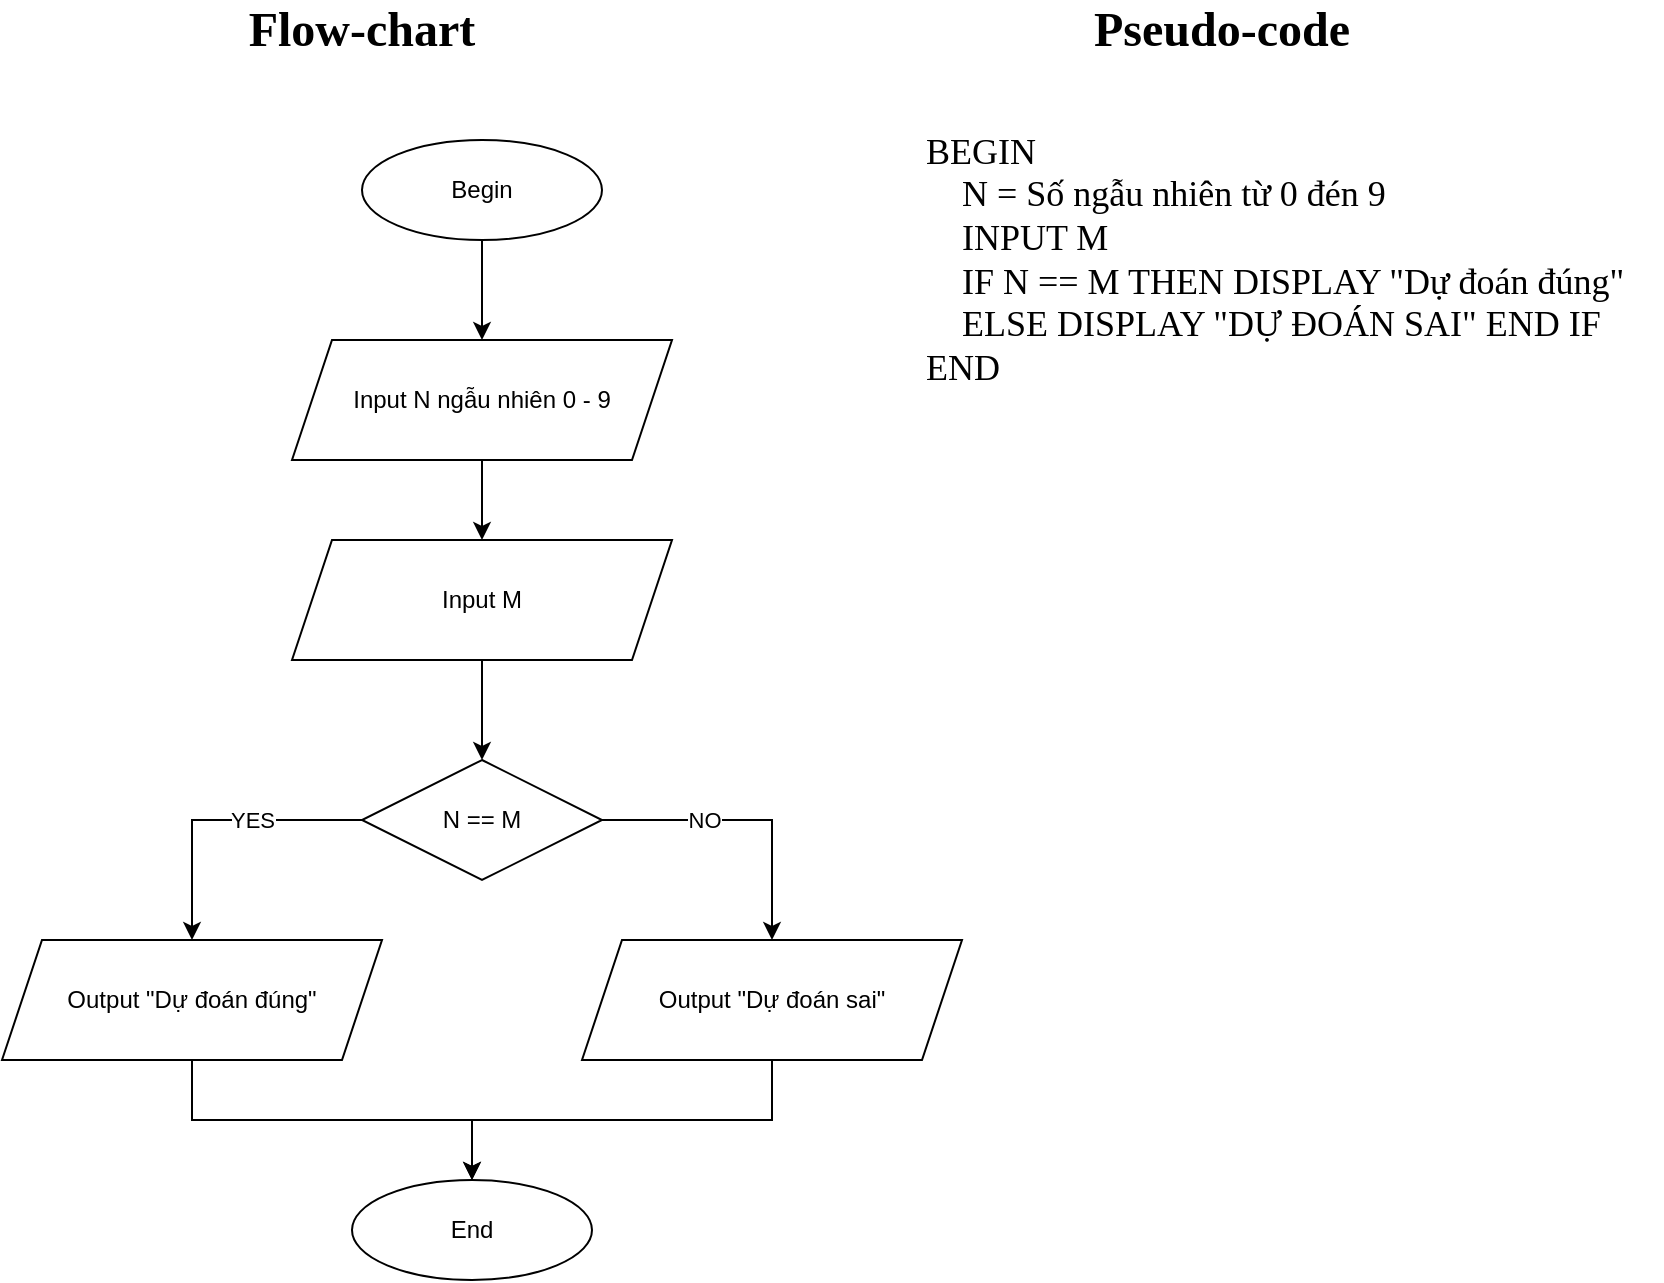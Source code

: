 <mxfile version="26.2.4">
  <diagram name="Page-1" id="RUYI1EMX9xIlgT_2Qkhy">
    <mxGraphModel grid="1" page="1" gridSize="10" guides="1" tooltips="1" connect="1" arrows="1" fold="1" pageScale="1" pageWidth="850" pageHeight="1100" math="0" shadow="0">
      <root>
        <mxCell id="0" />
        <mxCell id="1" parent="0" />
        <mxCell id="wbaNhf7xzRuQKyWg5way-1" value="Flow-chart" style="text;html=1;align=center;verticalAlign=middle;whiteSpace=wrap;rounded=0;fontFamily=Times New Roman;fontSize=24;fontStyle=1" vertex="1" parent="1">
          <mxGeometry x="120" y="50" width="160" height="30" as="geometry" />
        </mxCell>
        <mxCell id="wbaNhf7xzRuQKyWg5way-2" value="Pseudo-code" style="text;html=1;align=center;verticalAlign=middle;whiteSpace=wrap;rounded=0;fontFamily=Times New Roman;fontSize=24;fontStyle=1" vertex="1" parent="1">
          <mxGeometry x="550" y="50" width="160" height="30" as="geometry" />
        </mxCell>
        <mxCell id="wbaNhf7xzRuQKyWg5way-3" value="&lt;div&gt;BEGIN&lt;/div&gt;&lt;div&gt;&amp;nbsp; &amp;nbsp; N = Số ngẫu nhiên từ 0 đén 9&lt;/div&gt;&lt;div&gt;&amp;nbsp; &amp;nbsp; INPUT M&lt;/div&gt;&lt;div&gt;&amp;nbsp; &amp;nbsp; IF N == M THEN DISPLAY &quot;Dự đoán đúng&quot;&lt;/div&gt;&lt;div&gt;&amp;nbsp; &amp;nbsp; ELSE DISPLAY &quot;DỰ ĐOÁN SAI&quot; END IF&lt;/div&gt;&lt;div&gt;END&lt;/div&gt;" style="text;html=1;align=left;verticalAlign=middle;whiteSpace=wrap;rounded=0;fontFamily=Times New Roman;fontSize=18;" vertex="1" parent="1">
          <mxGeometry x="480" y="110" width="370" height="140" as="geometry" />
        </mxCell>
        <mxCell id="wbaNhf7xzRuQKyWg5way-11" style="edgeStyle=orthogonalEdgeStyle;rounded=0;orthogonalLoop=1;jettySize=auto;html=1;exitX=0.5;exitY=1;exitDx=0;exitDy=0;entryX=0.5;entryY=0;entryDx=0;entryDy=0;" edge="1" parent="1" source="wbaNhf7xzRuQKyWg5way-4" target="wbaNhf7xzRuQKyWg5way-6">
          <mxGeometry relative="1" as="geometry" />
        </mxCell>
        <mxCell id="wbaNhf7xzRuQKyWg5way-4" value="Begin" style="ellipse;whiteSpace=wrap;html=1;" vertex="1" parent="1">
          <mxGeometry x="200" y="120" width="120" height="50" as="geometry" />
        </mxCell>
        <mxCell id="wbaNhf7xzRuQKyWg5way-5" value="End" style="ellipse;whiteSpace=wrap;html=1;" vertex="1" parent="1">
          <mxGeometry x="195" y="640" width="120" height="50" as="geometry" />
        </mxCell>
        <mxCell id="wbaNhf7xzRuQKyWg5way-12" style="edgeStyle=orthogonalEdgeStyle;rounded=0;orthogonalLoop=1;jettySize=auto;html=1;exitX=0.5;exitY=1;exitDx=0;exitDy=0;entryX=0.5;entryY=0;entryDx=0;entryDy=0;" edge="1" parent="1" source="wbaNhf7xzRuQKyWg5way-6" target="wbaNhf7xzRuQKyWg5way-7">
          <mxGeometry relative="1" as="geometry" />
        </mxCell>
        <mxCell id="wbaNhf7xzRuQKyWg5way-6" value="Input N ngẫu nhiên 0 - 9" style="shape=parallelogram;perimeter=parallelogramPerimeter;whiteSpace=wrap;html=1;fixedSize=1;" vertex="1" parent="1">
          <mxGeometry x="165" y="220" width="190" height="60" as="geometry" />
        </mxCell>
        <mxCell id="wbaNhf7xzRuQKyWg5way-13" style="edgeStyle=orthogonalEdgeStyle;rounded=0;orthogonalLoop=1;jettySize=auto;html=1;exitX=0.5;exitY=1;exitDx=0;exitDy=0;entryX=0.5;entryY=0;entryDx=0;entryDy=0;" edge="1" parent="1" source="wbaNhf7xzRuQKyWg5way-7" target="wbaNhf7xzRuQKyWg5way-8">
          <mxGeometry relative="1" as="geometry" />
        </mxCell>
        <mxCell id="wbaNhf7xzRuQKyWg5way-7" value="Input M" style="shape=parallelogram;perimeter=parallelogramPerimeter;whiteSpace=wrap;html=1;fixedSize=1;" vertex="1" parent="1">
          <mxGeometry x="165" y="320" width="190" height="60" as="geometry" />
        </mxCell>
        <mxCell id="wbaNhf7xzRuQKyWg5way-16" style="edgeStyle=orthogonalEdgeStyle;rounded=0;orthogonalLoop=1;jettySize=auto;html=1;exitX=0;exitY=0.5;exitDx=0;exitDy=0;entryX=0.5;entryY=0;entryDx=0;entryDy=0;" edge="1" parent="1" source="wbaNhf7xzRuQKyWg5way-8" target="wbaNhf7xzRuQKyWg5way-9">
          <mxGeometry relative="1" as="geometry" />
        </mxCell>
        <mxCell id="wbaNhf7xzRuQKyWg5way-20" value="YES" style="edgeLabel;html=1;align=center;verticalAlign=middle;resizable=0;points=[];" connectable="0" vertex="1" parent="wbaNhf7xzRuQKyWg5way-16">
          <mxGeometry x="-0.241" relative="1" as="geometry">
            <mxPoint as="offset" />
          </mxGeometry>
        </mxCell>
        <mxCell id="wbaNhf7xzRuQKyWg5way-17" style="edgeStyle=orthogonalEdgeStyle;rounded=0;orthogonalLoop=1;jettySize=auto;html=1;exitX=1;exitY=0.5;exitDx=0;exitDy=0;entryX=0.5;entryY=0;entryDx=0;entryDy=0;" edge="1" parent="1" source="wbaNhf7xzRuQKyWg5way-8" target="wbaNhf7xzRuQKyWg5way-10">
          <mxGeometry relative="1" as="geometry" />
        </mxCell>
        <mxCell id="wbaNhf7xzRuQKyWg5way-21" value="NO" style="edgeLabel;html=1;align=center;verticalAlign=middle;resizable=0;points=[];" connectable="0" vertex="1" parent="wbaNhf7xzRuQKyWg5way-17">
          <mxGeometry x="-0.297" relative="1" as="geometry">
            <mxPoint as="offset" />
          </mxGeometry>
        </mxCell>
        <mxCell id="wbaNhf7xzRuQKyWg5way-8" value="N == M" style="rhombus;whiteSpace=wrap;html=1;" vertex="1" parent="1">
          <mxGeometry x="200" y="430" width="120" height="60" as="geometry" />
        </mxCell>
        <mxCell id="wbaNhf7xzRuQKyWg5way-18" style="edgeStyle=orthogonalEdgeStyle;rounded=0;orthogonalLoop=1;jettySize=auto;html=1;exitX=0.5;exitY=1;exitDx=0;exitDy=0;entryX=0.5;entryY=0;entryDx=0;entryDy=0;" edge="1" parent="1" source="wbaNhf7xzRuQKyWg5way-9" target="wbaNhf7xzRuQKyWg5way-5">
          <mxGeometry relative="1" as="geometry" />
        </mxCell>
        <mxCell id="wbaNhf7xzRuQKyWg5way-9" value="Output &quot;Dự đoán đúng&quot;" style="shape=parallelogram;perimeter=parallelogramPerimeter;whiteSpace=wrap;html=1;fixedSize=1;" vertex="1" parent="1">
          <mxGeometry x="20" y="520" width="190" height="60" as="geometry" />
        </mxCell>
        <mxCell id="wbaNhf7xzRuQKyWg5way-19" style="edgeStyle=orthogonalEdgeStyle;rounded=0;orthogonalLoop=1;jettySize=auto;html=1;exitX=0.5;exitY=1;exitDx=0;exitDy=0;entryX=0.5;entryY=0;entryDx=0;entryDy=0;" edge="1" parent="1" source="wbaNhf7xzRuQKyWg5way-10" target="wbaNhf7xzRuQKyWg5way-5">
          <mxGeometry relative="1" as="geometry" />
        </mxCell>
        <mxCell id="wbaNhf7xzRuQKyWg5way-10" value="Output &quot;Dự đoán sai&quot;" style="shape=parallelogram;perimeter=parallelogramPerimeter;whiteSpace=wrap;html=1;fixedSize=1;" vertex="1" parent="1">
          <mxGeometry x="310" y="520" width="190" height="60" as="geometry" />
        </mxCell>
      </root>
    </mxGraphModel>
  </diagram>
</mxfile>
